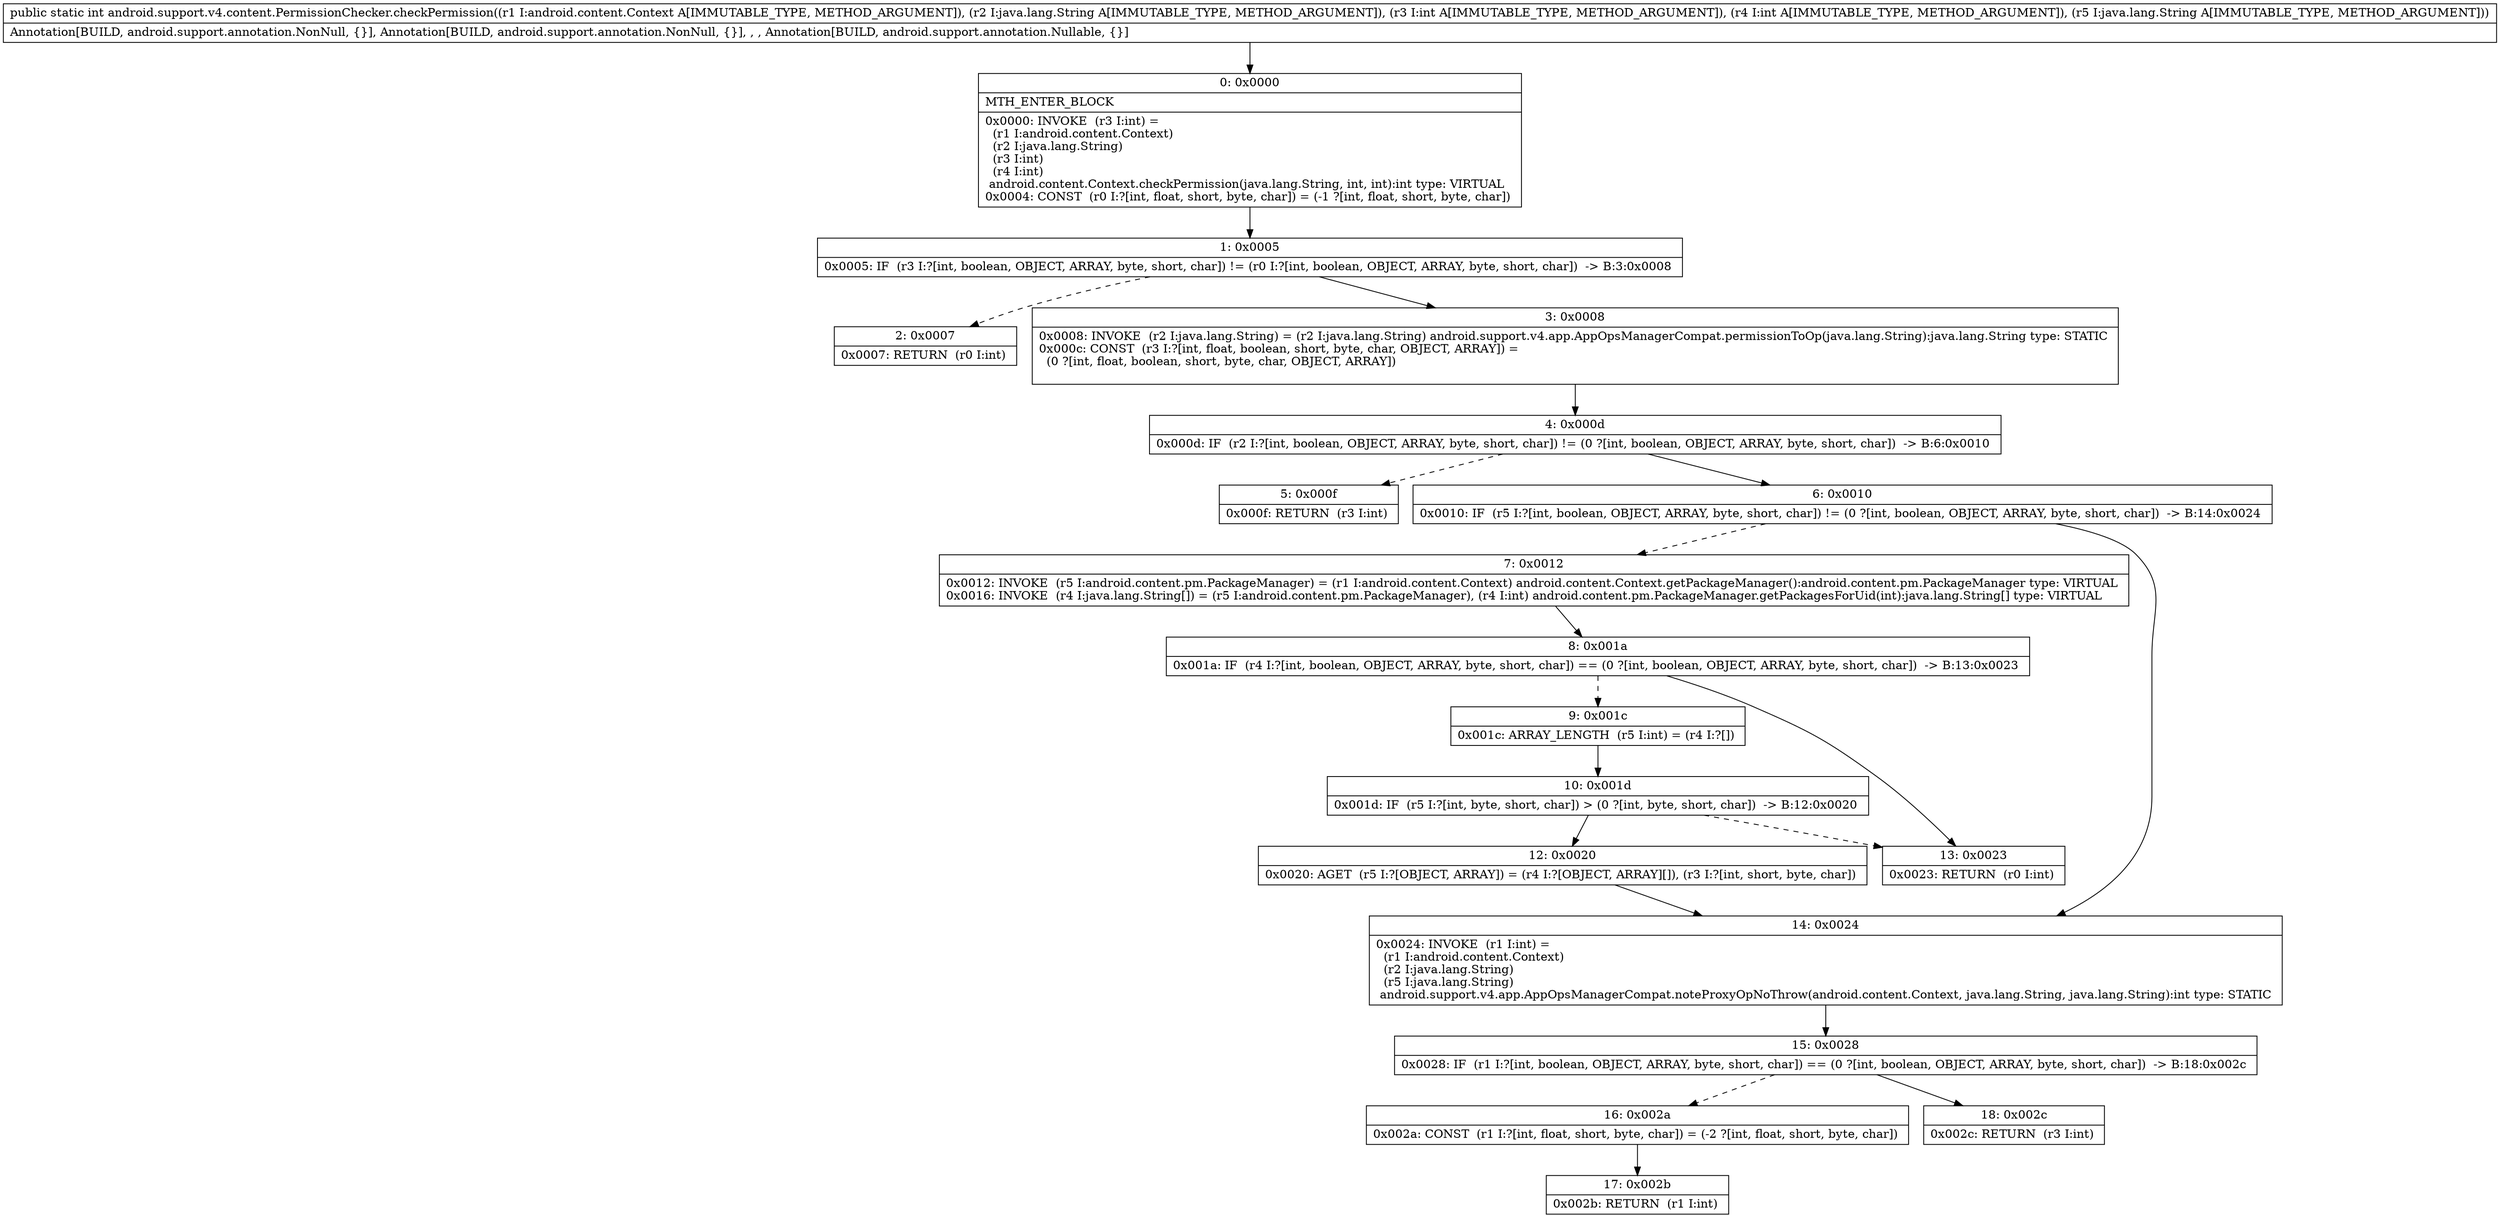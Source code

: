 digraph "CFG forandroid.support.v4.content.PermissionChecker.checkPermission(Landroid\/content\/Context;Ljava\/lang\/String;IILjava\/lang\/String;)I" {
Node_0 [shape=record,label="{0\:\ 0x0000|MTH_ENTER_BLOCK\l|0x0000: INVOKE  (r3 I:int) = \l  (r1 I:android.content.Context)\l  (r2 I:java.lang.String)\l  (r3 I:int)\l  (r4 I:int)\l android.content.Context.checkPermission(java.lang.String, int, int):int type: VIRTUAL \l0x0004: CONST  (r0 I:?[int, float, short, byte, char]) = (\-1 ?[int, float, short, byte, char]) \l}"];
Node_1 [shape=record,label="{1\:\ 0x0005|0x0005: IF  (r3 I:?[int, boolean, OBJECT, ARRAY, byte, short, char]) != (r0 I:?[int, boolean, OBJECT, ARRAY, byte, short, char])  \-\> B:3:0x0008 \l}"];
Node_2 [shape=record,label="{2\:\ 0x0007|0x0007: RETURN  (r0 I:int) \l}"];
Node_3 [shape=record,label="{3\:\ 0x0008|0x0008: INVOKE  (r2 I:java.lang.String) = (r2 I:java.lang.String) android.support.v4.app.AppOpsManagerCompat.permissionToOp(java.lang.String):java.lang.String type: STATIC \l0x000c: CONST  (r3 I:?[int, float, boolean, short, byte, char, OBJECT, ARRAY]) = \l  (0 ?[int, float, boolean, short, byte, char, OBJECT, ARRAY])\l \l}"];
Node_4 [shape=record,label="{4\:\ 0x000d|0x000d: IF  (r2 I:?[int, boolean, OBJECT, ARRAY, byte, short, char]) != (0 ?[int, boolean, OBJECT, ARRAY, byte, short, char])  \-\> B:6:0x0010 \l}"];
Node_5 [shape=record,label="{5\:\ 0x000f|0x000f: RETURN  (r3 I:int) \l}"];
Node_6 [shape=record,label="{6\:\ 0x0010|0x0010: IF  (r5 I:?[int, boolean, OBJECT, ARRAY, byte, short, char]) != (0 ?[int, boolean, OBJECT, ARRAY, byte, short, char])  \-\> B:14:0x0024 \l}"];
Node_7 [shape=record,label="{7\:\ 0x0012|0x0012: INVOKE  (r5 I:android.content.pm.PackageManager) = (r1 I:android.content.Context) android.content.Context.getPackageManager():android.content.pm.PackageManager type: VIRTUAL \l0x0016: INVOKE  (r4 I:java.lang.String[]) = (r5 I:android.content.pm.PackageManager), (r4 I:int) android.content.pm.PackageManager.getPackagesForUid(int):java.lang.String[] type: VIRTUAL \l}"];
Node_8 [shape=record,label="{8\:\ 0x001a|0x001a: IF  (r4 I:?[int, boolean, OBJECT, ARRAY, byte, short, char]) == (0 ?[int, boolean, OBJECT, ARRAY, byte, short, char])  \-\> B:13:0x0023 \l}"];
Node_9 [shape=record,label="{9\:\ 0x001c|0x001c: ARRAY_LENGTH  (r5 I:int) = (r4 I:?[]) \l}"];
Node_10 [shape=record,label="{10\:\ 0x001d|0x001d: IF  (r5 I:?[int, byte, short, char]) \> (0 ?[int, byte, short, char])  \-\> B:12:0x0020 \l}"];
Node_12 [shape=record,label="{12\:\ 0x0020|0x0020: AGET  (r5 I:?[OBJECT, ARRAY]) = (r4 I:?[OBJECT, ARRAY][]), (r3 I:?[int, short, byte, char]) \l}"];
Node_13 [shape=record,label="{13\:\ 0x0023|0x0023: RETURN  (r0 I:int) \l}"];
Node_14 [shape=record,label="{14\:\ 0x0024|0x0024: INVOKE  (r1 I:int) = \l  (r1 I:android.content.Context)\l  (r2 I:java.lang.String)\l  (r5 I:java.lang.String)\l android.support.v4.app.AppOpsManagerCompat.noteProxyOpNoThrow(android.content.Context, java.lang.String, java.lang.String):int type: STATIC \l}"];
Node_15 [shape=record,label="{15\:\ 0x0028|0x0028: IF  (r1 I:?[int, boolean, OBJECT, ARRAY, byte, short, char]) == (0 ?[int, boolean, OBJECT, ARRAY, byte, short, char])  \-\> B:18:0x002c \l}"];
Node_16 [shape=record,label="{16\:\ 0x002a|0x002a: CONST  (r1 I:?[int, float, short, byte, char]) = (\-2 ?[int, float, short, byte, char]) \l}"];
Node_17 [shape=record,label="{17\:\ 0x002b|0x002b: RETURN  (r1 I:int) \l}"];
Node_18 [shape=record,label="{18\:\ 0x002c|0x002c: RETURN  (r3 I:int) \l}"];
MethodNode[shape=record,label="{public static int android.support.v4.content.PermissionChecker.checkPermission((r1 I:android.content.Context A[IMMUTABLE_TYPE, METHOD_ARGUMENT]), (r2 I:java.lang.String A[IMMUTABLE_TYPE, METHOD_ARGUMENT]), (r3 I:int A[IMMUTABLE_TYPE, METHOD_ARGUMENT]), (r4 I:int A[IMMUTABLE_TYPE, METHOD_ARGUMENT]), (r5 I:java.lang.String A[IMMUTABLE_TYPE, METHOD_ARGUMENT]))  | Annotation[BUILD, android.support.annotation.NonNull, \{\}], Annotation[BUILD, android.support.annotation.NonNull, \{\}], , , Annotation[BUILD, android.support.annotation.Nullable, \{\}]\l}"];
MethodNode -> Node_0;
Node_0 -> Node_1;
Node_1 -> Node_2[style=dashed];
Node_1 -> Node_3;
Node_3 -> Node_4;
Node_4 -> Node_5[style=dashed];
Node_4 -> Node_6;
Node_6 -> Node_7[style=dashed];
Node_6 -> Node_14;
Node_7 -> Node_8;
Node_8 -> Node_9[style=dashed];
Node_8 -> Node_13;
Node_9 -> Node_10;
Node_10 -> Node_12;
Node_10 -> Node_13[style=dashed];
Node_12 -> Node_14;
Node_14 -> Node_15;
Node_15 -> Node_16[style=dashed];
Node_15 -> Node_18;
Node_16 -> Node_17;
}

